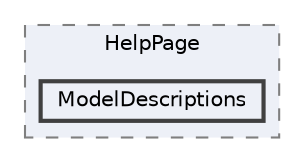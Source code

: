 digraph "SiroccoDemo.APIs/Areas/HelpPage/ModelDescriptions"
{
 // LATEX_PDF_SIZE
  bgcolor="transparent";
  edge [fontname=Helvetica,fontsize=10,labelfontname=Helvetica,labelfontsize=10];
  node [fontname=Helvetica,fontsize=10,shape=box,height=0.2,width=0.4];
  compound=true
  subgraph clusterdir_eb76d1b9bc1d3d51243a9e76a4cec05c {
    graph [ bgcolor="#edf0f7", pencolor="grey50", label="HelpPage", fontname=Helvetica,fontsize=10 style="filled,dashed", URL="dir_eb76d1b9bc1d3d51243a9e76a4cec05c.html",tooltip=""]
  dir_d4075ab617e6ce2f17d378107b54db35 [label="ModelDescriptions", fillcolor="#edf0f7", color="grey25", style="filled,bold", URL="dir_d4075ab617e6ce2f17d378107b54db35.html",tooltip=""];
  }
}
